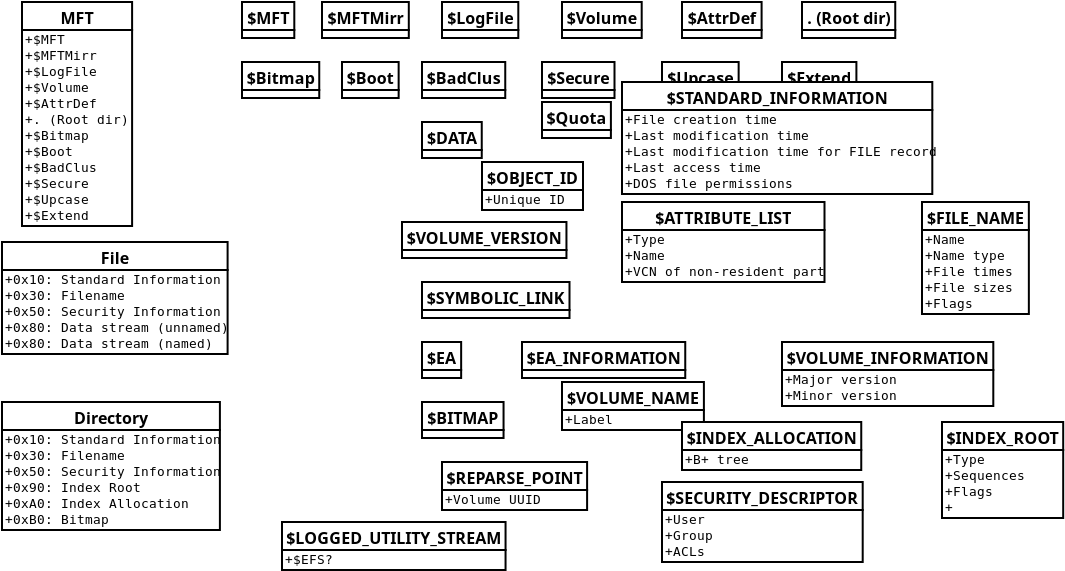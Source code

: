 <?xml version="1.0"?>
<diagram xmlns:dia="http://www.lysator.liu.se/~alla/dia/">
  <diagramdata>
    <attribute name="background">
      <color val="#ffffff"/>
    </attribute>
    <attribute name="paper">
      <composite type="paper">
        <attribute name="name">
          <string>#A4#</string>
        </attribute>
        <attribute name="tmargin">
          <real val="2.82"/>
        </attribute>
        <attribute name="bmargin">
          <real val="2.82"/>
        </attribute>
        <attribute name="lmargin">
          <real val="2.82"/>
        </attribute>
        <attribute name="rmargin">
          <real val="2.82"/>
        </attribute>
        <attribute name="is_portrait">
          <boolean val="true"/>
        </attribute>
        <attribute name="scaling">
          <real val="1"/>
        </attribute>
        <attribute name="fitto">
          <boolean val="false"/>
        </attribute>
      </composite>
    </attribute>
  </diagramdata>
  <layer name="Background" visible="true">
    <object type="UML - Class" version="0" id="O0">
      <attribute name="obj_pos">
        <point val="2,16"/>
      </attribute>
      <attribute name="obj_bb">
        <rectangle val="1.95,15.95;16.424,21.65"/>
      </attribute>
      <attribute name="elem_corner">
        <point val="2,16"/>
      </attribute>
      <attribute name="elem_width">
        <real val="14.374"/>
      </attribute>
      <attribute name="elem_height">
        <real val="5.6"/>
      </attribute>
      <attribute name="name">
        <string>#File#</string>
      </attribute>
      <attribute name="stereotype">
        <string/>
      </attribute>
      <attribute name="abstract">
        <boolean val="false"/>
      </attribute>
      <attribute name="suppress_attributes">
        <boolean val="false"/>
      </attribute>
      <attribute name="suppress_operations">
        <boolean val="false"/>
      </attribute>
      <attribute name="visible_attributes">
        <boolean val="true"/>
      </attribute>
      <attribute name="visible_operations">
        <boolean val="false"/>
      </attribute>
      <attribute name="attributes">
        <composite type="umlattribute">
          <attribute name="name">
            <string>#0x10#</string>
          </attribute>
          <attribute name="type">
            <string>#Standard Information#</string>
          </attribute>
          <attribute name="value">
            <string/>
          </attribute>
          <attribute name="visibility">
            <enum val="0"/>
          </attribute>
          <attribute name="abstract">
            <boolean val="false"/>
          </attribute>
          <attribute name="class_scope">
            <boolean val="false"/>
          </attribute>
        </composite>
        <composite type="umlattribute">
          <attribute name="name">
            <string>#0x30#</string>
          </attribute>
          <attribute name="type">
            <string>#Filename#</string>
          </attribute>
          <attribute name="value">
            <string/>
          </attribute>
          <attribute name="visibility">
            <enum val="0"/>
          </attribute>
          <attribute name="abstract">
            <boolean val="false"/>
          </attribute>
          <attribute name="class_scope">
            <boolean val="false"/>
          </attribute>
        </composite>
        <composite type="umlattribute">
          <attribute name="name">
            <string>#0x50#</string>
          </attribute>
          <attribute name="type">
            <string>#Security Information#</string>
          </attribute>
          <attribute name="value">
            <string/>
          </attribute>
          <attribute name="visibility">
            <enum val="0"/>
          </attribute>
          <attribute name="abstract">
            <boolean val="false"/>
          </attribute>
          <attribute name="class_scope">
            <boolean val="false"/>
          </attribute>
        </composite>
        <composite type="umlattribute">
          <attribute name="name">
            <string>#0x80#</string>
          </attribute>
          <attribute name="type">
            <string>#Data stream (unnamed)#</string>
          </attribute>
          <attribute name="value">
            <string/>
          </attribute>
          <attribute name="visibility">
            <enum val="0"/>
          </attribute>
          <attribute name="abstract">
            <boolean val="false"/>
          </attribute>
          <attribute name="class_scope">
            <boolean val="false"/>
          </attribute>
        </composite>
        <composite type="umlattribute">
          <attribute name="name">
            <string>#0x80#</string>
          </attribute>
          <attribute name="type">
            <string>#Data stream (named)#</string>
          </attribute>
          <attribute name="value">
            <string/>
          </attribute>
          <attribute name="visibility">
            <enum val="0"/>
          </attribute>
          <attribute name="abstract">
            <boolean val="false"/>
          </attribute>
          <attribute name="class_scope">
            <boolean val="false"/>
          </attribute>
        </composite>
      </attribute>
      <attribute name="operations"/>
      <attribute name="template">
        <boolean val="false"/>
      </attribute>
      <attribute name="templates"/>
    </object>
    <object type="UML - Class" version="0" id="O1">
      <attribute name="obj_pos">
        <point val="2,24"/>
      </attribute>
      <attribute name="obj_bb">
        <rectangle val="1.95,23.95;15.94,30.45"/>
      </attribute>
      <attribute name="elem_corner">
        <point val="2,24"/>
      </attribute>
      <attribute name="elem_width">
        <real val="13.89"/>
      </attribute>
      <attribute name="elem_height">
        <real val="6.4"/>
      </attribute>
      <attribute name="name">
        <string>#Directory#</string>
      </attribute>
      <attribute name="stereotype">
        <string/>
      </attribute>
      <attribute name="abstract">
        <boolean val="false"/>
      </attribute>
      <attribute name="suppress_attributes">
        <boolean val="false"/>
      </attribute>
      <attribute name="suppress_operations">
        <boolean val="false"/>
      </attribute>
      <attribute name="visible_attributes">
        <boolean val="true"/>
      </attribute>
      <attribute name="visible_operations">
        <boolean val="false"/>
      </attribute>
      <attribute name="attributes">
        <composite type="umlattribute">
          <attribute name="name">
            <string>#0x10#</string>
          </attribute>
          <attribute name="type">
            <string>#Standard Information#</string>
          </attribute>
          <attribute name="value">
            <string/>
          </attribute>
          <attribute name="visibility">
            <enum val="0"/>
          </attribute>
          <attribute name="abstract">
            <boolean val="false"/>
          </attribute>
          <attribute name="class_scope">
            <boolean val="false"/>
          </attribute>
        </composite>
        <composite type="umlattribute">
          <attribute name="name">
            <string>#0x30#</string>
          </attribute>
          <attribute name="type">
            <string>#Filename#</string>
          </attribute>
          <attribute name="value">
            <string/>
          </attribute>
          <attribute name="visibility">
            <enum val="0"/>
          </attribute>
          <attribute name="abstract">
            <boolean val="false"/>
          </attribute>
          <attribute name="class_scope">
            <boolean val="false"/>
          </attribute>
        </composite>
        <composite type="umlattribute">
          <attribute name="name">
            <string>#0x50#</string>
          </attribute>
          <attribute name="type">
            <string>#Security Information#</string>
          </attribute>
          <attribute name="value">
            <string/>
          </attribute>
          <attribute name="visibility">
            <enum val="0"/>
          </attribute>
          <attribute name="abstract">
            <boolean val="false"/>
          </attribute>
          <attribute name="class_scope">
            <boolean val="false"/>
          </attribute>
        </composite>
        <composite type="umlattribute">
          <attribute name="name">
            <string>#0x90#</string>
          </attribute>
          <attribute name="type">
            <string>#Index Root#</string>
          </attribute>
          <attribute name="value">
            <string/>
          </attribute>
          <attribute name="visibility">
            <enum val="0"/>
          </attribute>
          <attribute name="abstract">
            <boolean val="false"/>
          </attribute>
          <attribute name="class_scope">
            <boolean val="false"/>
          </attribute>
        </composite>
        <composite type="umlattribute">
          <attribute name="name">
            <string>#0xA0#</string>
          </attribute>
          <attribute name="type">
            <string>#Index Allocation#</string>
          </attribute>
          <attribute name="value">
            <string/>
          </attribute>
          <attribute name="visibility">
            <enum val="0"/>
          </attribute>
          <attribute name="abstract">
            <boolean val="false"/>
          </attribute>
          <attribute name="class_scope">
            <boolean val="false"/>
          </attribute>
        </composite>
        <composite type="umlattribute">
          <attribute name="name">
            <string>#0xB0#</string>
          </attribute>
          <attribute name="type">
            <string>#Bitmap#</string>
          </attribute>
          <attribute name="value">
            <string/>
          </attribute>
          <attribute name="visibility">
            <enum val="0"/>
          </attribute>
          <attribute name="abstract">
            <boolean val="false"/>
          </attribute>
          <attribute name="class_scope">
            <boolean val="false"/>
          </attribute>
        </composite>
      </attribute>
      <attribute name="operations"/>
      <attribute name="template">
        <boolean val="false"/>
      </attribute>
      <attribute name="templates"/>
    </object>
    <object type="UML - Class" version="0" id="O2">
      <attribute name="obj_pos">
        <point val="3,4"/>
      </attribute>
      <attribute name="obj_bb">
        <rectangle val="2.95,3.95;11.122,15.25"/>
      </attribute>
      <attribute name="elem_corner">
        <point val="3,4"/>
      </attribute>
      <attribute name="elem_width">
        <real val="8.072"/>
      </attribute>
      <attribute name="elem_height">
        <real val="11.2"/>
      </attribute>
      <attribute name="name">
        <string>#MFT#</string>
      </attribute>
      <attribute name="stereotype">
        <string/>
      </attribute>
      <attribute name="abstract">
        <boolean val="false"/>
      </attribute>
      <attribute name="suppress_attributes">
        <boolean val="false"/>
      </attribute>
      <attribute name="suppress_operations">
        <boolean val="false"/>
      </attribute>
      <attribute name="visible_attributes">
        <boolean val="true"/>
      </attribute>
      <attribute name="visible_operations">
        <boolean val="false"/>
      </attribute>
      <attribute name="attributes">
        <composite type="umlattribute">
          <attribute name="name">
            <string>#$MFT#</string>
          </attribute>
          <attribute name="type">
            <string>##</string>
          </attribute>
          <attribute name="value">
            <string/>
          </attribute>
          <attribute name="visibility">
            <enum val="0"/>
          </attribute>
          <attribute name="abstract">
            <boolean val="false"/>
          </attribute>
          <attribute name="class_scope">
            <boolean val="false"/>
          </attribute>
        </composite>
        <composite type="umlattribute">
          <attribute name="name">
            <string>#$MFTMirr#</string>
          </attribute>
          <attribute name="type">
            <string>##</string>
          </attribute>
          <attribute name="value">
            <string/>
          </attribute>
          <attribute name="visibility">
            <enum val="0"/>
          </attribute>
          <attribute name="abstract">
            <boolean val="false"/>
          </attribute>
          <attribute name="class_scope">
            <boolean val="false"/>
          </attribute>
        </composite>
        <composite type="umlattribute">
          <attribute name="name">
            <string>#$LogFile#</string>
          </attribute>
          <attribute name="type">
            <string>##</string>
          </attribute>
          <attribute name="value">
            <string/>
          </attribute>
          <attribute name="visibility">
            <enum val="0"/>
          </attribute>
          <attribute name="abstract">
            <boolean val="false"/>
          </attribute>
          <attribute name="class_scope">
            <boolean val="false"/>
          </attribute>
        </composite>
        <composite type="umlattribute">
          <attribute name="name">
            <string>#$Volume#</string>
          </attribute>
          <attribute name="type">
            <string>##</string>
          </attribute>
          <attribute name="value">
            <string/>
          </attribute>
          <attribute name="visibility">
            <enum val="0"/>
          </attribute>
          <attribute name="abstract">
            <boolean val="false"/>
          </attribute>
          <attribute name="class_scope">
            <boolean val="false"/>
          </attribute>
        </composite>
        <composite type="umlattribute">
          <attribute name="name">
            <string>#$AttrDef#</string>
          </attribute>
          <attribute name="type">
            <string>##</string>
          </attribute>
          <attribute name="value">
            <string/>
          </attribute>
          <attribute name="visibility">
            <enum val="0"/>
          </attribute>
          <attribute name="abstract">
            <boolean val="false"/>
          </attribute>
          <attribute name="class_scope">
            <boolean val="false"/>
          </attribute>
        </composite>
        <composite type="umlattribute">
          <attribute name="name">
            <string>#. (Root dir)#</string>
          </attribute>
          <attribute name="type">
            <string>##</string>
          </attribute>
          <attribute name="value">
            <string/>
          </attribute>
          <attribute name="visibility">
            <enum val="0"/>
          </attribute>
          <attribute name="abstract">
            <boolean val="false"/>
          </attribute>
          <attribute name="class_scope">
            <boolean val="false"/>
          </attribute>
        </composite>
        <composite type="umlattribute">
          <attribute name="name">
            <string>#$Bitmap#</string>
          </attribute>
          <attribute name="type">
            <string>##</string>
          </attribute>
          <attribute name="value">
            <string/>
          </attribute>
          <attribute name="visibility">
            <enum val="0"/>
          </attribute>
          <attribute name="abstract">
            <boolean val="false"/>
          </attribute>
          <attribute name="class_scope">
            <boolean val="false"/>
          </attribute>
        </composite>
        <composite type="umlattribute">
          <attribute name="name">
            <string>#$Boot#</string>
          </attribute>
          <attribute name="type">
            <string>##</string>
          </attribute>
          <attribute name="value">
            <string/>
          </attribute>
          <attribute name="visibility">
            <enum val="0"/>
          </attribute>
          <attribute name="abstract">
            <boolean val="false"/>
          </attribute>
          <attribute name="class_scope">
            <boolean val="false"/>
          </attribute>
        </composite>
        <composite type="umlattribute">
          <attribute name="name">
            <string>#$BadClus#</string>
          </attribute>
          <attribute name="type">
            <string>##</string>
          </attribute>
          <attribute name="value">
            <string/>
          </attribute>
          <attribute name="visibility">
            <enum val="0"/>
          </attribute>
          <attribute name="abstract">
            <boolean val="false"/>
          </attribute>
          <attribute name="class_scope">
            <boolean val="false"/>
          </attribute>
        </composite>
        <composite type="umlattribute">
          <attribute name="name">
            <string>#$Secure#</string>
          </attribute>
          <attribute name="type">
            <string>##</string>
          </attribute>
          <attribute name="value">
            <string/>
          </attribute>
          <attribute name="visibility">
            <enum val="0"/>
          </attribute>
          <attribute name="abstract">
            <boolean val="false"/>
          </attribute>
          <attribute name="class_scope">
            <boolean val="false"/>
          </attribute>
        </composite>
        <composite type="umlattribute">
          <attribute name="name">
            <string>#$Upcase#</string>
          </attribute>
          <attribute name="type">
            <string>##</string>
          </attribute>
          <attribute name="value">
            <string/>
          </attribute>
          <attribute name="visibility">
            <enum val="0"/>
          </attribute>
          <attribute name="abstract">
            <boolean val="false"/>
          </attribute>
          <attribute name="class_scope">
            <boolean val="false"/>
          </attribute>
        </composite>
        <composite type="umlattribute">
          <attribute name="name">
            <string>#$Extend#</string>
          </attribute>
          <attribute name="type">
            <string>##</string>
          </attribute>
          <attribute name="value">
            <string/>
          </attribute>
          <attribute name="visibility">
            <enum val="0"/>
          </attribute>
          <attribute name="abstract">
            <boolean val="false"/>
          </attribute>
          <attribute name="class_scope">
            <boolean val="false"/>
          </attribute>
        </composite>
      </attribute>
      <attribute name="operations"/>
      <attribute name="template">
        <boolean val="false"/>
      </attribute>
      <attribute name="templates"/>
    </object>
    <object type="UML - Class" version="0" id="O3">
      <attribute name="obj_pos">
        <point val="14,4"/>
      </attribute>
      <attribute name="obj_bb">
        <rectangle val="13.95,3.95;17.516,5.85"/>
      </attribute>
      <attribute name="elem_corner">
        <point val="14,4"/>
      </attribute>
      <attribute name="elem_width">
        <real val="3.466"/>
      </attribute>
      <attribute name="elem_height">
        <real val="1.8"/>
      </attribute>
      <attribute name="name">
        <string>#$MFT#</string>
      </attribute>
      <attribute name="stereotype">
        <string/>
      </attribute>
      <attribute name="abstract">
        <boolean val="false"/>
      </attribute>
      <attribute name="suppress_attributes">
        <boolean val="false"/>
      </attribute>
      <attribute name="suppress_operations">
        <boolean val="false"/>
      </attribute>
      <attribute name="visible_attributes">
        <boolean val="true"/>
      </attribute>
      <attribute name="visible_operations">
        <boolean val="false"/>
      </attribute>
      <attribute name="attributes"/>
      <attribute name="operations"/>
      <attribute name="template">
        <boolean val="false"/>
      </attribute>
      <attribute name="templates"/>
    </object>
    <object type="UML - Class" version="0" id="O4">
      <attribute name="obj_pos">
        <point val="18,4"/>
      </attribute>
      <attribute name="obj_bb">
        <rectangle val="17.95,3.95;23.536,5.85"/>
      </attribute>
      <attribute name="elem_corner">
        <point val="18,4"/>
      </attribute>
      <attribute name="elem_width">
        <real val="5.486"/>
      </attribute>
      <attribute name="elem_height">
        <real val="1.8"/>
      </attribute>
      <attribute name="name">
        <string>#$MFTMirr#</string>
      </attribute>
      <attribute name="stereotype">
        <string/>
      </attribute>
      <attribute name="abstract">
        <boolean val="false"/>
      </attribute>
      <attribute name="suppress_attributes">
        <boolean val="false"/>
      </attribute>
      <attribute name="suppress_operations">
        <boolean val="false"/>
      </attribute>
      <attribute name="visible_attributes">
        <boolean val="true"/>
      </attribute>
      <attribute name="visible_operations">
        <boolean val="false"/>
      </attribute>
      <attribute name="attributes"/>
      <attribute name="operations"/>
      <attribute name="template">
        <boolean val="false"/>
      </attribute>
      <attribute name="templates"/>
    </object>
    <object type="UML - Class" version="0" id="O5">
      <attribute name="obj_pos">
        <point val="24,4"/>
      </attribute>
      <attribute name="obj_bb">
        <rectangle val="23.95,3.95;28.89,5.85"/>
      </attribute>
      <attribute name="elem_corner">
        <point val="24,4"/>
      </attribute>
      <attribute name="elem_width">
        <real val="4.84"/>
      </attribute>
      <attribute name="elem_height">
        <real val="1.8"/>
      </attribute>
      <attribute name="name">
        <string>#$LogFile#</string>
      </attribute>
      <attribute name="stereotype">
        <string/>
      </attribute>
      <attribute name="abstract">
        <boolean val="false"/>
      </attribute>
      <attribute name="suppress_attributes">
        <boolean val="false"/>
      </attribute>
      <attribute name="suppress_operations">
        <boolean val="false"/>
      </attribute>
      <attribute name="visible_attributes">
        <boolean val="true"/>
      </attribute>
      <attribute name="visible_operations">
        <boolean val="false"/>
      </attribute>
      <attribute name="attributes"/>
      <attribute name="operations"/>
      <attribute name="template">
        <boolean val="false"/>
      </attribute>
      <attribute name="templates"/>
    </object>
    <object type="UML - Class" version="0" id="O6">
      <attribute name="obj_pos">
        <point val="36,4"/>
      </attribute>
      <attribute name="obj_bb">
        <rectangle val="35.95,3.95;40.93,5.85"/>
      </attribute>
      <attribute name="elem_corner">
        <point val="36,4"/>
      </attribute>
      <attribute name="elem_width">
        <real val="4.88"/>
      </attribute>
      <attribute name="elem_height">
        <real val="1.8"/>
      </attribute>
      <attribute name="name">
        <string>#$AttrDef#</string>
      </attribute>
      <attribute name="stereotype">
        <string/>
      </attribute>
      <attribute name="abstract">
        <boolean val="false"/>
      </attribute>
      <attribute name="suppress_attributes">
        <boolean val="false"/>
      </attribute>
      <attribute name="suppress_operations">
        <boolean val="false"/>
      </attribute>
      <attribute name="visible_attributes">
        <boolean val="true"/>
      </attribute>
      <attribute name="visible_operations">
        <boolean val="false"/>
      </attribute>
      <attribute name="attributes"/>
      <attribute name="operations"/>
      <attribute name="template">
        <boolean val="false"/>
      </attribute>
      <attribute name="templates"/>
    </object>
    <object type="UML - Class" version="0" id="O7">
      <attribute name="obj_pos">
        <point val="42,4"/>
      </attribute>
      <attribute name="obj_bb">
        <rectangle val="41.95,3.95;47.738,5.85"/>
      </attribute>
      <attribute name="elem_corner">
        <point val="42,4"/>
      </attribute>
      <attribute name="elem_width">
        <real val="5.688"/>
      </attribute>
      <attribute name="elem_height">
        <real val="1.8"/>
      </attribute>
      <attribute name="name">
        <string>#. (Root dir)#</string>
      </attribute>
      <attribute name="stereotype">
        <string/>
      </attribute>
      <attribute name="abstract">
        <boolean val="false"/>
      </attribute>
      <attribute name="suppress_attributes">
        <boolean val="false"/>
      </attribute>
      <attribute name="suppress_operations">
        <boolean val="false"/>
      </attribute>
      <attribute name="visible_attributes">
        <boolean val="true"/>
      </attribute>
      <attribute name="visible_operations">
        <boolean val="false"/>
      </attribute>
      <attribute name="attributes"/>
      <attribute name="operations"/>
      <attribute name="template">
        <boolean val="false"/>
      </attribute>
      <attribute name="templates"/>
    </object>
    <object type="UML - Class" version="0" id="O8">
      <attribute name="obj_pos">
        <point val="14,7"/>
      </attribute>
      <attribute name="obj_bb">
        <rectangle val="13.95,6.95;18.769,8.85"/>
      </attribute>
      <attribute name="elem_corner">
        <point val="14,7"/>
      </attribute>
      <attribute name="elem_width">
        <real val="4.719"/>
      </attribute>
      <attribute name="elem_height">
        <real val="1.8"/>
      </attribute>
      <attribute name="name">
        <string>#$Bitmap#</string>
      </attribute>
      <attribute name="stereotype">
        <string/>
      </attribute>
      <attribute name="abstract">
        <boolean val="false"/>
      </attribute>
      <attribute name="suppress_attributes">
        <boolean val="false"/>
      </attribute>
      <attribute name="suppress_operations">
        <boolean val="false"/>
      </attribute>
      <attribute name="visible_attributes">
        <boolean val="true"/>
      </attribute>
      <attribute name="visible_operations">
        <boolean val="false"/>
      </attribute>
      <attribute name="attributes"/>
      <attribute name="operations"/>
      <attribute name="template">
        <boolean val="false"/>
      </attribute>
      <attribute name="templates"/>
    </object>
    <object type="UML - Class" version="0" id="O9">
      <attribute name="obj_pos">
        <point val="19,7"/>
      </attribute>
      <attribute name="obj_bb">
        <rectangle val="18.95,6.95;22.597,8.85"/>
      </attribute>
      <attribute name="elem_corner">
        <point val="19,7"/>
      </attribute>
      <attribute name="elem_width">
        <real val="3.547"/>
      </attribute>
      <attribute name="elem_height">
        <real val="1.8"/>
      </attribute>
      <attribute name="name">
        <string>#$Boot#</string>
      </attribute>
      <attribute name="stereotype">
        <string/>
      </attribute>
      <attribute name="abstract">
        <boolean val="false"/>
      </attribute>
      <attribute name="suppress_attributes">
        <boolean val="false"/>
      </attribute>
      <attribute name="suppress_operations">
        <boolean val="false"/>
      </attribute>
      <attribute name="visible_attributes">
        <boolean val="true"/>
      </attribute>
      <attribute name="visible_operations">
        <boolean val="false"/>
      </attribute>
      <attribute name="attributes"/>
      <attribute name="operations"/>
      <attribute name="template">
        <boolean val="false"/>
      </attribute>
      <attribute name="templates"/>
    </object>
    <object type="UML - Class" version="0" id="O10">
      <attribute name="obj_pos">
        <point val="23,7"/>
      </attribute>
      <attribute name="obj_bb">
        <rectangle val="22.95,6.95;28.415,8.85"/>
      </attribute>
      <attribute name="elem_corner">
        <point val="23,7"/>
      </attribute>
      <attribute name="elem_width">
        <real val="5.365"/>
      </attribute>
      <attribute name="elem_height">
        <real val="1.8"/>
      </attribute>
      <attribute name="name">
        <string>#$BadClus#</string>
      </attribute>
      <attribute name="stereotype">
        <string/>
      </attribute>
      <attribute name="abstract">
        <boolean val="false"/>
      </attribute>
      <attribute name="suppress_attributes">
        <boolean val="false"/>
      </attribute>
      <attribute name="suppress_operations">
        <boolean val="false"/>
      </attribute>
      <attribute name="visible_attributes">
        <boolean val="true"/>
      </attribute>
      <attribute name="visible_operations">
        <boolean val="false"/>
      </attribute>
      <attribute name="attributes"/>
      <attribute name="operations"/>
      <attribute name="template">
        <boolean val="false"/>
      </attribute>
      <attribute name="templates"/>
    </object>
    <object type="UML - Class" version="0" id="O11">
      <attribute name="obj_pos">
        <point val="29,7"/>
      </attribute>
      <attribute name="obj_bb">
        <rectangle val="28.95,6.95;33.728,8.85"/>
      </attribute>
      <attribute name="elem_corner">
        <point val="29,7"/>
      </attribute>
      <attribute name="elem_width">
        <real val="4.678"/>
      </attribute>
      <attribute name="elem_height">
        <real val="1.8"/>
      </attribute>
      <attribute name="name">
        <string>#$Secure#</string>
      </attribute>
      <attribute name="stereotype">
        <string/>
      </attribute>
      <attribute name="abstract">
        <boolean val="false"/>
      </attribute>
      <attribute name="suppress_attributes">
        <boolean val="false"/>
      </attribute>
      <attribute name="suppress_operations">
        <boolean val="false"/>
      </attribute>
      <attribute name="visible_attributes">
        <boolean val="true"/>
      </attribute>
      <attribute name="visible_operations">
        <boolean val="false"/>
      </attribute>
      <attribute name="attributes"/>
      <attribute name="operations"/>
      <attribute name="template">
        <boolean val="false"/>
      </attribute>
      <attribute name="templates"/>
    </object>
    <object type="UML - Class" version="0" id="O12">
      <attribute name="obj_pos">
        <point val="35,7"/>
      </attribute>
      <attribute name="obj_bb">
        <rectangle val="34.95,6.95;39.93,8.85"/>
      </attribute>
      <attribute name="elem_corner">
        <point val="35,7"/>
      </attribute>
      <attribute name="elem_width">
        <real val="4.88"/>
      </attribute>
      <attribute name="elem_height">
        <real val="1.8"/>
      </attribute>
      <attribute name="name">
        <string>#$Upcase#</string>
      </attribute>
      <attribute name="stereotype">
        <string/>
      </attribute>
      <attribute name="abstract">
        <boolean val="false"/>
      </attribute>
      <attribute name="suppress_attributes">
        <boolean val="false"/>
      </attribute>
      <attribute name="suppress_operations">
        <boolean val="false"/>
      </attribute>
      <attribute name="visible_attributes">
        <boolean val="true"/>
      </attribute>
      <attribute name="visible_operations">
        <boolean val="false"/>
      </attribute>
      <attribute name="attributes"/>
      <attribute name="operations"/>
      <attribute name="template">
        <boolean val="false"/>
      </attribute>
      <attribute name="templates"/>
    </object>
    <object type="UML - Class" version="0" id="O13">
      <attribute name="obj_pos">
        <point val="41,7"/>
      </attribute>
      <attribute name="obj_bb">
        <rectangle val="40.95,6.95;45.688,8.85"/>
      </attribute>
      <attribute name="elem_corner">
        <point val="41,7"/>
      </attribute>
      <attribute name="elem_width">
        <real val="4.638"/>
      </attribute>
      <attribute name="elem_height">
        <real val="1.8"/>
      </attribute>
      <attribute name="name">
        <string>#$Extend#</string>
      </attribute>
      <attribute name="stereotype">
        <string/>
      </attribute>
      <attribute name="abstract">
        <boolean val="false"/>
      </attribute>
      <attribute name="suppress_attributes">
        <boolean val="false"/>
      </attribute>
      <attribute name="suppress_operations">
        <boolean val="false"/>
      </attribute>
      <attribute name="visible_attributes">
        <boolean val="true"/>
      </attribute>
      <attribute name="visible_operations">
        <boolean val="false"/>
      </attribute>
      <attribute name="attributes"/>
      <attribute name="operations"/>
      <attribute name="template">
        <boolean val="false"/>
      </attribute>
      <attribute name="templates"/>
    </object>
    <object type="UML - Class" version="0" id="O14">
      <attribute name="obj_pos">
        <point val="30,4"/>
      </attribute>
      <attribute name="obj_bb">
        <rectangle val="29.95,3.95;34.971,5.85"/>
      </attribute>
      <attribute name="elem_corner">
        <point val="30,4"/>
      </attribute>
      <attribute name="elem_width">
        <real val="4.921"/>
      </attribute>
      <attribute name="elem_height">
        <real val="1.8"/>
      </attribute>
      <attribute name="name">
        <string>#$Volume#</string>
      </attribute>
      <attribute name="stereotype">
        <string/>
      </attribute>
      <attribute name="abstract">
        <boolean val="false"/>
      </attribute>
      <attribute name="suppress_attributes">
        <boolean val="false"/>
      </attribute>
      <attribute name="suppress_operations">
        <boolean val="false"/>
      </attribute>
      <attribute name="visible_attributes">
        <boolean val="true"/>
      </attribute>
      <attribute name="visible_operations">
        <boolean val="false"/>
      </attribute>
      <attribute name="attributes"/>
      <attribute name="operations"/>
      <attribute name="template">
        <boolean val="false"/>
      </attribute>
      <attribute name="templates"/>
    </object>
    <object type="UML - Class" version="0" id="O15">
      <attribute name="obj_pos">
        <point val="29,9"/>
      </attribute>
      <attribute name="obj_bb">
        <rectangle val="28.95,8.95;33.244,10.85"/>
      </attribute>
      <attribute name="elem_corner">
        <point val="29,9"/>
      </attribute>
      <attribute name="elem_width">
        <real val="4.194"/>
      </attribute>
      <attribute name="elem_height">
        <real val="1.8"/>
      </attribute>
      <attribute name="name">
        <string>#$Quota#</string>
      </attribute>
      <attribute name="stereotype">
        <string/>
      </attribute>
      <attribute name="abstract">
        <boolean val="false"/>
      </attribute>
      <attribute name="suppress_attributes">
        <boolean val="false"/>
      </attribute>
      <attribute name="suppress_operations">
        <boolean val="false"/>
      </attribute>
      <attribute name="visible_attributes">
        <boolean val="true"/>
      </attribute>
      <attribute name="visible_operations">
        <boolean val="false"/>
      </attribute>
      <attribute name="attributes"/>
      <attribute name="operations"/>
      <attribute name="template">
        <boolean val="false"/>
      </attribute>
      <attribute name="templates"/>
    </object>
    <object type="UML - Class" version="0" id="O16">
      <attribute name="obj_pos">
        <point val="35,28"/>
      </attribute>
      <attribute name="obj_bb">
        <rectangle val="34.95,27.95;48.576,32.05"/>
      </attribute>
      <attribute name="elem_corner">
        <point val="35,28"/>
      </attribute>
      <attribute name="elem_width">
        <real val="13.526"/>
      </attribute>
      <attribute name="elem_height">
        <real val="4"/>
      </attribute>
      <attribute name="name">
        <string>#$SECURITY_DESCRIPTOR#</string>
      </attribute>
      <attribute name="stereotype">
        <string/>
      </attribute>
      <attribute name="abstract">
        <boolean val="false"/>
      </attribute>
      <attribute name="suppress_attributes">
        <boolean val="false"/>
      </attribute>
      <attribute name="suppress_operations">
        <boolean val="false"/>
      </attribute>
      <attribute name="visible_attributes">
        <boolean val="true"/>
      </attribute>
      <attribute name="visible_operations">
        <boolean val="false"/>
      </attribute>
      <attribute name="attributes">
        <composite type="umlattribute">
          <attribute name="name">
            <string>#User#</string>
          </attribute>
          <attribute name="type">
            <string>##</string>
          </attribute>
          <attribute name="value">
            <string/>
          </attribute>
          <attribute name="visibility">
            <enum val="0"/>
          </attribute>
          <attribute name="abstract">
            <boolean val="false"/>
          </attribute>
          <attribute name="class_scope">
            <boolean val="false"/>
          </attribute>
        </composite>
        <composite type="umlattribute">
          <attribute name="name">
            <string>#Group#</string>
          </attribute>
          <attribute name="type">
            <string>##</string>
          </attribute>
          <attribute name="value">
            <string/>
          </attribute>
          <attribute name="visibility">
            <enum val="0"/>
          </attribute>
          <attribute name="abstract">
            <boolean val="false"/>
          </attribute>
          <attribute name="class_scope">
            <boolean val="false"/>
          </attribute>
        </composite>
        <composite type="umlattribute">
          <attribute name="name">
            <string>#ACLs#</string>
          </attribute>
          <attribute name="type">
            <string>##</string>
          </attribute>
          <attribute name="value">
            <string/>
          </attribute>
          <attribute name="visibility">
            <enum val="0"/>
          </attribute>
          <attribute name="abstract">
            <boolean val="false"/>
          </attribute>
          <attribute name="class_scope">
            <boolean val="false"/>
          </attribute>
        </composite>
      </attribute>
      <attribute name="operations"/>
      <attribute name="template">
        <boolean val="false"/>
      </attribute>
      <attribute name="templates"/>
    </object>
    <object type="UML - Class" version="0" id="O17">
      <attribute name="obj_pos">
        <point val="33,8"/>
      </attribute>
      <attribute name="obj_bb">
        <rectangle val="32.95,7.95;53.727,13.65"/>
      </attribute>
      <attribute name="elem_corner">
        <point val="33,8"/>
      </attribute>
      <attribute name="elem_width">
        <real val="20.677"/>
      </attribute>
      <attribute name="elem_height">
        <real val="5.6"/>
      </attribute>
      <attribute name="name">
        <string>#$STANDARD_INFORMATION#</string>
      </attribute>
      <attribute name="stereotype">
        <string/>
      </attribute>
      <attribute name="abstract">
        <boolean val="false"/>
      </attribute>
      <attribute name="suppress_attributes">
        <boolean val="false"/>
      </attribute>
      <attribute name="suppress_operations">
        <boolean val="false"/>
      </attribute>
      <attribute name="visible_attributes">
        <boolean val="true"/>
      </attribute>
      <attribute name="visible_operations">
        <boolean val="false"/>
      </attribute>
      <attribute name="attributes">
        <composite type="umlattribute">
          <attribute name="name">
            <string>#File creation time#</string>
          </attribute>
          <attribute name="type">
            <string>##</string>
          </attribute>
          <attribute name="value">
            <string/>
          </attribute>
          <attribute name="visibility">
            <enum val="0"/>
          </attribute>
          <attribute name="abstract">
            <boolean val="false"/>
          </attribute>
          <attribute name="class_scope">
            <boolean val="false"/>
          </attribute>
        </composite>
        <composite type="umlattribute">
          <attribute name="name">
            <string>#Last modification time#</string>
          </attribute>
          <attribute name="type">
            <string>##</string>
          </attribute>
          <attribute name="value">
            <string/>
          </attribute>
          <attribute name="visibility">
            <enum val="0"/>
          </attribute>
          <attribute name="abstract">
            <boolean val="false"/>
          </attribute>
          <attribute name="class_scope">
            <boolean val="false"/>
          </attribute>
        </composite>
        <composite type="umlattribute">
          <attribute name="name">
            <string>#Last modification time for FILE record#</string>
          </attribute>
          <attribute name="type">
            <string>##</string>
          </attribute>
          <attribute name="value">
            <string/>
          </attribute>
          <attribute name="visibility">
            <enum val="0"/>
          </attribute>
          <attribute name="abstract">
            <boolean val="false"/>
          </attribute>
          <attribute name="class_scope">
            <boolean val="false"/>
          </attribute>
        </composite>
        <composite type="umlattribute">
          <attribute name="name">
            <string>#Last access time#</string>
          </attribute>
          <attribute name="type">
            <string>##</string>
          </attribute>
          <attribute name="value">
            <string/>
          </attribute>
          <attribute name="visibility">
            <enum val="0"/>
          </attribute>
          <attribute name="abstract">
            <boolean val="false"/>
          </attribute>
          <attribute name="class_scope">
            <boolean val="false"/>
          </attribute>
        </composite>
        <composite type="umlattribute">
          <attribute name="name">
            <string>#DOS file permissions#</string>
          </attribute>
          <attribute name="type">
            <string>##</string>
          </attribute>
          <attribute name="value">
            <string/>
          </attribute>
          <attribute name="visibility">
            <enum val="0"/>
          </attribute>
          <attribute name="abstract">
            <boolean val="false"/>
          </attribute>
          <attribute name="class_scope">
            <boolean val="false"/>
          </attribute>
        </composite>
      </attribute>
      <attribute name="operations"/>
      <attribute name="template">
        <boolean val="false"/>
      </attribute>
      <attribute name="templates"/>
    </object>
    <object type="UML - Class" version="0" id="O18">
      <attribute name="obj_pos">
        <point val="33,14"/>
      </attribute>
      <attribute name="obj_bb">
        <rectangle val="32.95,13.95;46.94,18.05"/>
      </attribute>
      <attribute name="elem_corner">
        <point val="33,14"/>
      </attribute>
      <attribute name="elem_width">
        <real val="13.89"/>
      </attribute>
      <attribute name="elem_height">
        <real val="4"/>
      </attribute>
      <attribute name="name">
        <string>#$ATTRIBUTE_LIST#</string>
      </attribute>
      <attribute name="stereotype">
        <string/>
      </attribute>
      <attribute name="abstract">
        <boolean val="false"/>
      </attribute>
      <attribute name="suppress_attributes">
        <boolean val="false"/>
      </attribute>
      <attribute name="suppress_operations">
        <boolean val="false"/>
      </attribute>
      <attribute name="visible_attributes">
        <boolean val="true"/>
      </attribute>
      <attribute name="visible_operations">
        <boolean val="false"/>
      </attribute>
      <attribute name="attributes">
        <composite type="umlattribute">
          <attribute name="name">
            <string>#Type#</string>
          </attribute>
          <attribute name="type">
            <string>##</string>
          </attribute>
          <attribute name="value">
            <string/>
          </attribute>
          <attribute name="visibility">
            <enum val="0"/>
          </attribute>
          <attribute name="abstract">
            <boolean val="false"/>
          </attribute>
          <attribute name="class_scope">
            <boolean val="false"/>
          </attribute>
        </composite>
        <composite type="umlattribute">
          <attribute name="name">
            <string>#Name#</string>
          </attribute>
          <attribute name="type">
            <string>##</string>
          </attribute>
          <attribute name="value">
            <string/>
          </attribute>
          <attribute name="visibility">
            <enum val="0"/>
          </attribute>
          <attribute name="abstract">
            <boolean val="false"/>
          </attribute>
          <attribute name="class_scope">
            <boolean val="false"/>
          </attribute>
        </composite>
        <composite type="umlattribute">
          <attribute name="name">
            <string>#VCN of non-resident part#</string>
          </attribute>
          <attribute name="type">
            <string>##</string>
          </attribute>
          <attribute name="value">
            <string/>
          </attribute>
          <attribute name="visibility">
            <enum val="0"/>
          </attribute>
          <attribute name="abstract">
            <boolean val="false"/>
          </attribute>
          <attribute name="class_scope">
            <boolean val="false"/>
          </attribute>
        </composite>
      </attribute>
      <attribute name="operations"/>
      <attribute name="template">
        <boolean val="false"/>
      </attribute>
      <attribute name="templates"/>
    </object>
    <object type="UML - Class" version="0" id="O19">
      <attribute name="obj_pos">
        <point val="22,15"/>
      </attribute>
      <attribute name="obj_bb">
        <rectangle val="21.95,14.95;32.95,16.85"/>
      </attribute>
      <attribute name="elem_corner">
        <point val="22,15"/>
      </attribute>
      <attribute name="elem_width">
        <real val="10.9"/>
      </attribute>
      <attribute name="elem_height">
        <real val="1.8"/>
      </attribute>
      <attribute name="name">
        <string>#$VOLUME_VERSION#</string>
      </attribute>
      <attribute name="stereotype">
        <string/>
      </attribute>
      <attribute name="abstract">
        <boolean val="false"/>
      </attribute>
      <attribute name="suppress_attributes">
        <boolean val="false"/>
      </attribute>
      <attribute name="suppress_operations">
        <boolean val="false"/>
      </attribute>
      <attribute name="visible_attributes">
        <boolean val="true"/>
      </attribute>
      <attribute name="visible_operations">
        <boolean val="false"/>
      </attribute>
      <attribute name="attributes"/>
      <attribute name="operations"/>
      <attribute name="template">
        <boolean val="false"/>
      </attribute>
      <attribute name="templates"/>
    </object>
    <object type="UML - Class" version="0" id="O20">
      <attribute name="obj_pos">
        <point val="48,14"/>
      </attribute>
      <attribute name="obj_bb">
        <rectangle val="47.95,13.95;55.152,19.65"/>
      </attribute>
      <attribute name="elem_corner">
        <point val="48,14"/>
      </attribute>
      <attribute name="elem_width">
        <real val="7.102"/>
      </attribute>
      <attribute name="elem_height">
        <real val="5.6"/>
      </attribute>
      <attribute name="name">
        <string>#$FILE_NAME#</string>
      </attribute>
      <attribute name="stereotype">
        <string/>
      </attribute>
      <attribute name="abstract">
        <boolean val="false"/>
      </attribute>
      <attribute name="suppress_attributes">
        <boolean val="false"/>
      </attribute>
      <attribute name="suppress_operations">
        <boolean val="false"/>
      </attribute>
      <attribute name="visible_attributes">
        <boolean val="true"/>
      </attribute>
      <attribute name="visible_operations">
        <boolean val="false"/>
      </attribute>
      <attribute name="attributes">
        <composite type="umlattribute">
          <attribute name="name">
            <string>#Name#</string>
          </attribute>
          <attribute name="type">
            <string>##</string>
          </attribute>
          <attribute name="value">
            <string/>
          </attribute>
          <attribute name="visibility">
            <enum val="0"/>
          </attribute>
          <attribute name="abstract">
            <boolean val="false"/>
          </attribute>
          <attribute name="class_scope">
            <boolean val="false"/>
          </attribute>
        </composite>
        <composite type="umlattribute">
          <attribute name="name">
            <string>#Name type#</string>
          </attribute>
          <attribute name="type">
            <string>##</string>
          </attribute>
          <attribute name="value">
            <string/>
          </attribute>
          <attribute name="visibility">
            <enum val="0"/>
          </attribute>
          <attribute name="abstract">
            <boolean val="false"/>
          </attribute>
          <attribute name="class_scope">
            <boolean val="false"/>
          </attribute>
        </composite>
        <composite type="umlattribute">
          <attribute name="name">
            <string>#File times#</string>
          </attribute>
          <attribute name="type">
            <string>##</string>
          </attribute>
          <attribute name="value">
            <string/>
          </attribute>
          <attribute name="visibility">
            <enum val="0"/>
          </attribute>
          <attribute name="abstract">
            <boolean val="false"/>
          </attribute>
          <attribute name="class_scope">
            <boolean val="false"/>
          </attribute>
        </composite>
        <composite type="umlattribute">
          <attribute name="name">
            <string>#File sizes#</string>
          </attribute>
          <attribute name="type">
            <string>##</string>
          </attribute>
          <attribute name="value">
            <string/>
          </attribute>
          <attribute name="visibility">
            <enum val="0"/>
          </attribute>
          <attribute name="abstract">
            <boolean val="false"/>
          </attribute>
          <attribute name="class_scope">
            <boolean val="false"/>
          </attribute>
        </composite>
        <composite type="umlattribute">
          <attribute name="name">
            <string>#Flags#</string>
          </attribute>
          <attribute name="type">
            <string>##</string>
          </attribute>
          <attribute name="value">
            <string/>
          </attribute>
          <attribute name="visibility">
            <enum val="0"/>
          </attribute>
          <attribute name="abstract">
            <boolean val="false"/>
          </attribute>
          <attribute name="class_scope">
            <boolean val="false"/>
          </attribute>
        </composite>
      </attribute>
      <attribute name="operations"/>
      <attribute name="template">
        <boolean val="false"/>
      </attribute>
      <attribute name="templates"/>
    </object>
    <object type="UML - Class" version="0" id="O21">
      <attribute name="obj_pos">
        <point val="30,23"/>
      </attribute>
      <attribute name="obj_bb">
        <rectangle val="29.95,22.95;39.455,25.45"/>
      </attribute>
      <attribute name="elem_corner">
        <point val="30,23"/>
      </attribute>
      <attribute name="elem_width">
        <real val="9.405"/>
      </attribute>
      <attribute name="elem_height">
        <real val="2.4"/>
      </attribute>
      <attribute name="name">
        <string>#$VOLUME_NAME#</string>
      </attribute>
      <attribute name="stereotype">
        <string/>
      </attribute>
      <attribute name="abstract">
        <boolean val="false"/>
      </attribute>
      <attribute name="suppress_attributes">
        <boolean val="false"/>
      </attribute>
      <attribute name="suppress_operations">
        <boolean val="false"/>
      </attribute>
      <attribute name="visible_attributes">
        <boolean val="true"/>
      </attribute>
      <attribute name="visible_operations">
        <boolean val="false"/>
      </attribute>
      <attribute name="attributes">
        <composite type="umlattribute">
          <attribute name="name">
            <string>#Label#</string>
          </attribute>
          <attribute name="type">
            <string>##</string>
          </attribute>
          <attribute name="value">
            <string/>
          </attribute>
          <attribute name="visibility">
            <enum val="0"/>
          </attribute>
          <attribute name="abstract">
            <boolean val="false"/>
          </attribute>
          <attribute name="class_scope">
            <boolean val="false"/>
          </attribute>
        </composite>
      </attribute>
      <attribute name="operations"/>
      <attribute name="template">
        <boolean val="false"/>
      </attribute>
      <attribute name="templates"/>
    </object>
    <object type="UML - Class" version="0" id="O22">
      <attribute name="obj_pos">
        <point val="26,12"/>
      </attribute>
      <attribute name="obj_bb">
        <rectangle val="25.95,11.95;33.031,14.45"/>
      </attribute>
      <attribute name="elem_corner">
        <point val="26,12"/>
      </attribute>
      <attribute name="elem_width">
        <real val="6.981"/>
      </attribute>
      <attribute name="elem_height">
        <real val="2.4"/>
      </attribute>
      <attribute name="name">
        <string>#$OBJECT_ID#</string>
      </attribute>
      <attribute name="stereotype">
        <string/>
      </attribute>
      <attribute name="abstract">
        <boolean val="false"/>
      </attribute>
      <attribute name="suppress_attributes">
        <boolean val="false"/>
      </attribute>
      <attribute name="suppress_operations">
        <boolean val="false"/>
      </attribute>
      <attribute name="visible_attributes">
        <boolean val="true"/>
      </attribute>
      <attribute name="visible_operations">
        <boolean val="false"/>
      </attribute>
      <attribute name="attributes">
        <composite type="umlattribute">
          <attribute name="name">
            <string>#Unique ID#</string>
          </attribute>
          <attribute name="type">
            <string>##</string>
          </attribute>
          <attribute name="value">
            <string/>
          </attribute>
          <attribute name="visibility">
            <enum val="0"/>
          </attribute>
          <attribute name="abstract">
            <boolean val="false"/>
          </attribute>
          <attribute name="class_scope">
            <boolean val="false"/>
          </attribute>
        </composite>
      </attribute>
      <attribute name="operations"/>
      <attribute name="template">
        <boolean val="false"/>
      </attribute>
      <attribute name="templates"/>
    </object>
    <object type="UML - Class" version="0" id="O23">
      <attribute name="obj_pos">
        <point val="41,21"/>
      </attribute>
      <attribute name="obj_bb">
        <rectangle val="40.95,20.95;54.576,24.25"/>
      </attribute>
      <attribute name="elem_corner">
        <point val="41,21"/>
      </attribute>
      <attribute name="elem_width">
        <real val="13.526"/>
      </attribute>
      <attribute name="elem_height">
        <real val="3.2"/>
      </attribute>
      <attribute name="name">
        <string>#$VOLUME_INFORMATION#</string>
      </attribute>
      <attribute name="stereotype">
        <string/>
      </attribute>
      <attribute name="abstract">
        <boolean val="false"/>
      </attribute>
      <attribute name="suppress_attributes">
        <boolean val="false"/>
      </attribute>
      <attribute name="suppress_operations">
        <boolean val="false"/>
      </attribute>
      <attribute name="visible_attributes">
        <boolean val="true"/>
      </attribute>
      <attribute name="visible_operations">
        <boolean val="false"/>
      </attribute>
      <attribute name="attributes">
        <composite type="umlattribute">
          <attribute name="name">
            <string>#Major version#</string>
          </attribute>
          <attribute name="type">
            <string>##</string>
          </attribute>
          <attribute name="value">
            <string/>
          </attribute>
          <attribute name="visibility">
            <enum val="0"/>
          </attribute>
          <attribute name="abstract">
            <boolean val="false"/>
          </attribute>
          <attribute name="class_scope">
            <boolean val="false"/>
          </attribute>
        </composite>
        <composite type="umlattribute">
          <attribute name="name">
            <string>#Minor version#</string>
          </attribute>
          <attribute name="type">
            <string>##</string>
          </attribute>
          <attribute name="value">
            <string/>
          </attribute>
          <attribute name="visibility">
            <enum val="0"/>
          </attribute>
          <attribute name="abstract">
            <boolean val="false"/>
          </attribute>
          <attribute name="class_scope">
            <boolean val="false"/>
          </attribute>
        </composite>
      </attribute>
      <attribute name="operations"/>
      <attribute name="template">
        <boolean val="false"/>
      </attribute>
      <attribute name="templates"/>
    </object>
    <object type="UML - Class" version="0" id="O24">
      <attribute name="obj_pos">
        <point val="49,25"/>
      </attribute>
      <attribute name="obj_bb">
        <rectangle val="48.95,24.95;56.96,29.85"/>
      </attribute>
      <attribute name="elem_corner">
        <point val="49,25"/>
      </attribute>
      <attribute name="elem_width">
        <real val="7.91"/>
      </attribute>
      <attribute name="elem_height">
        <real val="4.8"/>
      </attribute>
      <attribute name="name">
        <string>#$INDEX_ROOT#</string>
      </attribute>
      <attribute name="stereotype">
        <string/>
      </attribute>
      <attribute name="abstract">
        <boolean val="false"/>
      </attribute>
      <attribute name="suppress_attributes">
        <boolean val="false"/>
      </attribute>
      <attribute name="suppress_operations">
        <boolean val="false"/>
      </attribute>
      <attribute name="visible_attributes">
        <boolean val="true"/>
      </attribute>
      <attribute name="visible_operations">
        <boolean val="false"/>
      </attribute>
      <attribute name="attributes">
        <composite type="umlattribute">
          <attribute name="name">
            <string>#Type#</string>
          </attribute>
          <attribute name="type">
            <string>##</string>
          </attribute>
          <attribute name="value">
            <string/>
          </attribute>
          <attribute name="visibility">
            <enum val="0"/>
          </attribute>
          <attribute name="abstract">
            <boolean val="false"/>
          </attribute>
          <attribute name="class_scope">
            <boolean val="false"/>
          </attribute>
        </composite>
        <composite type="umlattribute">
          <attribute name="name">
            <string>#Sequences#</string>
          </attribute>
          <attribute name="type">
            <string>##</string>
          </attribute>
          <attribute name="value">
            <string/>
          </attribute>
          <attribute name="visibility">
            <enum val="0"/>
          </attribute>
          <attribute name="abstract">
            <boolean val="false"/>
          </attribute>
          <attribute name="class_scope">
            <boolean val="false"/>
          </attribute>
        </composite>
        <composite type="umlattribute">
          <attribute name="name">
            <string>#Flags#</string>
          </attribute>
          <attribute name="type">
            <string>##</string>
          </attribute>
          <attribute name="value">
            <string/>
          </attribute>
          <attribute name="visibility">
            <enum val="0"/>
          </attribute>
          <attribute name="abstract">
            <boolean val="false"/>
          </attribute>
          <attribute name="class_scope">
            <boolean val="false"/>
          </attribute>
        </composite>
        <composite type="umlattribute">
          <attribute name="name">
            <string>##</string>
          </attribute>
          <attribute name="type">
            <string>##</string>
          </attribute>
          <attribute name="value">
            <string/>
          </attribute>
          <attribute name="visibility">
            <enum val="0"/>
          </attribute>
          <attribute name="abstract">
            <boolean val="false"/>
          </attribute>
          <attribute name="class_scope">
            <boolean val="false"/>
          </attribute>
        </composite>
      </attribute>
      <attribute name="operations"/>
      <attribute name="template">
        <boolean val="false"/>
      </attribute>
      <attribute name="templates"/>
    </object>
    <object type="UML - Class" version="0" id="O25">
      <attribute name="obj_pos">
        <point val="23,10"/>
      </attribute>
      <attribute name="obj_bb">
        <rectangle val="22.95,9.95;27.203,11.85"/>
      </attribute>
      <attribute name="elem_corner">
        <point val="23,10"/>
      </attribute>
      <attribute name="elem_width">
        <real val="4.153"/>
      </attribute>
      <attribute name="elem_height">
        <real val="1.8"/>
      </attribute>
      <attribute name="name">
        <string>#$DATA#</string>
      </attribute>
      <attribute name="stereotype">
        <string/>
      </attribute>
      <attribute name="abstract">
        <boolean val="false"/>
      </attribute>
      <attribute name="suppress_attributes">
        <boolean val="false"/>
      </attribute>
      <attribute name="suppress_operations">
        <boolean val="false"/>
      </attribute>
      <attribute name="visible_attributes">
        <boolean val="true"/>
      </attribute>
      <attribute name="visible_operations">
        <boolean val="false"/>
      </attribute>
      <attribute name="attributes"/>
      <attribute name="operations"/>
      <attribute name="template">
        <boolean val="false"/>
      </attribute>
      <attribute name="templates"/>
    </object>
    <object type="UML - Class" version="0" id="O26">
      <attribute name="obj_pos">
        <point val="36,25"/>
      </attribute>
      <attribute name="obj_bb">
        <rectangle val="35.95,24.95;47.718,27.45"/>
      </attribute>
      <attribute name="elem_corner">
        <point val="36,25"/>
      </attribute>
      <attribute name="elem_width">
        <real val="11.668"/>
      </attribute>
      <attribute name="elem_height">
        <real val="2.4"/>
      </attribute>
      <attribute name="name">
        <string>#$INDEX_ALLOCATION#</string>
      </attribute>
      <attribute name="stereotype">
        <string/>
      </attribute>
      <attribute name="abstract">
        <boolean val="false"/>
      </attribute>
      <attribute name="suppress_attributes">
        <boolean val="false"/>
      </attribute>
      <attribute name="suppress_operations">
        <boolean val="false"/>
      </attribute>
      <attribute name="visible_attributes">
        <boolean val="true"/>
      </attribute>
      <attribute name="visible_operations">
        <boolean val="false"/>
      </attribute>
      <attribute name="attributes">
        <composite type="umlattribute">
          <attribute name="name">
            <string>#B+ tree#</string>
          </attribute>
          <attribute name="type">
            <string>##</string>
          </attribute>
          <attribute name="value">
            <string/>
          </attribute>
          <attribute name="visibility">
            <enum val="0"/>
          </attribute>
          <attribute name="abstract">
            <boolean val="false"/>
          </attribute>
          <attribute name="class_scope">
            <boolean val="false"/>
          </attribute>
        </composite>
      </attribute>
      <attribute name="operations"/>
      <attribute name="template">
        <boolean val="false"/>
      </attribute>
      <attribute name="templates"/>
    </object>
    <object type="UML - Class" version="0" id="O27">
      <attribute name="obj_pos">
        <point val="16,30"/>
      </attribute>
      <attribute name="obj_bb">
        <rectangle val="15.95,29.95;31.192,32.45"/>
      </attribute>
      <attribute name="elem_corner">
        <point val="16,30"/>
      </attribute>
      <attribute name="elem_width">
        <real val="15.142"/>
      </attribute>
      <attribute name="elem_height">
        <real val="2.4"/>
      </attribute>
      <attribute name="name">
        <string>#$LOGGED_UTILITY_STREAM
#</string>
      </attribute>
      <attribute name="stereotype">
        <string/>
      </attribute>
      <attribute name="abstract">
        <boolean val="false"/>
      </attribute>
      <attribute name="suppress_attributes">
        <boolean val="false"/>
      </attribute>
      <attribute name="suppress_operations">
        <boolean val="false"/>
      </attribute>
      <attribute name="visible_attributes">
        <boolean val="true"/>
      </attribute>
      <attribute name="visible_operations">
        <boolean val="false"/>
      </attribute>
      <attribute name="attributes">
        <composite type="umlattribute">
          <attribute name="name">
            <string>#$EFS?#</string>
          </attribute>
          <attribute name="type">
            <string>##</string>
          </attribute>
          <attribute name="value">
            <string/>
          </attribute>
          <attribute name="visibility">
            <enum val="0"/>
          </attribute>
          <attribute name="abstract">
            <boolean val="false"/>
          </attribute>
          <attribute name="class_scope">
            <boolean val="false"/>
          </attribute>
        </composite>
      </attribute>
      <attribute name="operations"/>
      <attribute name="template">
        <boolean val="false"/>
      </attribute>
      <attribute name="templates"/>
    </object>
    <object type="UML - Class" version="0" id="O28">
      <attribute name="obj_pos">
        <point val="23,24"/>
      </attribute>
      <attribute name="obj_bb">
        <rectangle val="22.95,23.95;28.334,25.85"/>
      </attribute>
      <attribute name="elem_corner">
        <point val="23,24"/>
      </attribute>
      <attribute name="elem_width">
        <real val="5.284"/>
      </attribute>
      <attribute name="elem_height">
        <real val="1.8"/>
      </attribute>
      <attribute name="name">
        <string>#$BITMAP#</string>
      </attribute>
      <attribute name="stereotype">
        <string/>
      </attribute>
      <attribute name="abstract">
        <boolean val="false"/>
      </attribute>
      <attribute name="suppress_attributes">
        <boolean val="false"/>
      </attribute>
      <attribute name="suppress_operations">
        <boolean val="false"/>
      </attribute>
      <attribute name="visible_attributes">
        <boolean val="true"/>
      </attribute>
      <attribute name="visible_operations">
        <boolean val="false"/>
      </attribute>
      <attribute name="attributes"/>
      <attribute name="operations"/>
      <attribute name="template">
        <boolean val="false"/>
      </attribute>
      <attribute name="templates"/>
    </object>
    <object type="UML - Class" version="0" id="O29">
      <attribute name="obj_pos">
        <point val="24,27"/>
      </attribute>
      <attribute name="obj_bb">
        <rectangle val="23.95,26.95;33.819,29.45"/>
      </attribute>
      <attribute name="elem_corner">
        <point val="24,27"/>
      </attribute>
      <attribute name="elem_width">
        <real val="9.769"/>
      </attribute>
      <attribute name="elem_height">
        <real val="2.4"/>
      </attribute>
      <attribute name="name">
        <string>#$REPARSE_POINT#</string>
      </attribute>
      <attribute name="stereotype">
        <string/>
      </attribute>
      <attribute name="abstract">
        <boolean val="false"/>
      </attribute>
      <attribute name="suppress_attributes">
        <boolean val="false"/>
      </attribute>
      <attribute name="suppress_operations">
        <boolean val="false"/>
      </attribute>
      <attribute name="visible_attributes">
        <boolean val="true"/>
      </attribute>
      <attribute name="visible_operations">
        <boolean val="false"/>
      </attribute>
      <attribute name="attributes">
        <composite type="umlattribute">
          <attribute name="name">
            <string>#Volume UUID#</string>
          </attribute>
          <attribute name="type">
            <string>##</string>
          </attribute>
          <attribute name="value">
            <string/>
          </attribute>
          <attribute name="visibility">
            <enum val="0"/>
          </attribute>
          <attribute name="abstract">
            <boolean val="false"/>
          </attribute>
          <attribute name="class_scope">
            <boolean val="false"/>
          </attribute>
        </composite>
      </attribute>
      <attribute name="operations"/>
      <attribute name="template">
        <boolean val="false"/>
      </attribute>
      <attribute name="templates"/>
    </object>
    <object type="UML - Class" version="0" id="O30">
      <attribute name="obj_pos">
        <point val="28,21"/>
      </attribute>
      <attribute name="obj_bb">
        <rectangle val="27.95,20.95;38.506,22.85"/>
      </attribute>
      <attribute name="elem_corner">
        <point val="28,21"/>
      </attribute>
      <attribute name="elem_width">
        <real val="10.456"/>
      </attribute>
      <attribute name="elem_height">
        <real val="1.8"/>
      </attribute>
      <attribute name="name">
        <string>#$EA_INFORMATION#</string>
      </attribute>
      <attribute name="stereotype">
        <string/>
      </attribute>
      <attribute name="abstract">
        <boolean val="false"/>
      </attribute>
      <attribute name="suppress_attributes">
        <boolean val="false"/>
      </attribute>
      <attribute name="suppress_operations">
        <boolean val="false"/>
      </attribute>
      <attribute name="visible_attributes">
        <boolean val="true"/>
      </attribute>
      <attribute name="visible_operations">
        <boolean val="false"/>
      </attribute>
      <attribute name="attributes"/>
      <attribute name="operations"/>
      <attribute name="template">
        <boolean val="false"/>
      </attribute>
      <attribute name="templates"/>
    </object>
    <object type="UML - Class" version="0" id="O31">
      <attribute name="obj_pos">
        <point val="23,21"/>
      </attribute>
      <attribute name="obj_bb">
        <rectangle val="22.95,20.95;25.749,22.85"/>
      </attribute>
      <attribute name="elem_corner">
        <point val="23,21"/>
      </attribute>
      <attribute name="elem_width">
        <real val="2.699"/>
      </attribute>
      <attribute name="elem_height">
        <real val="1.8"/>
      </attribute>
      <attribute name="name">
        <string>#$EA#</string>
      </attribute>
      <attribute name="stereotype">
        <string/>
      </attribute>
      <attribute name="abstract">
        <boolean val="false"/>
      </attribute>
      <attribute name="suppress_attributes">
        <boolean val="false"/>
      </attribute>
      <attribute name="suppress_operations">
        <boolean val="false"/>
      </attribute>
      <attribute name="visible_attributes">
        <boolean val="true"/>
      </attribute>
      <attribute name="visible_operations">
        <boolean val="false"/>
      </attribute>
      <attribute name="attributes"/>
      <attribute name="operations"/>
      <attribute name="template">
        <boolean val="false"/>
      </attribute>
      <attribute name="templates"/>
    </object>
    <object type="UML - Class" version="0" id="O32">
      <attribute name="obj_pos">
        <point val="23,18"/>
      </attribute>
      <attribute name="obj_bb">
        <rectangle val="22.95,17.95;32.738,19.85"/>
      </attribute>
      <attribute name="elem_corner">
        <point val="23,18"/>
      </attribute>
      <attribute name="elem_width">
        <real val="9.688"/>
      </attribute>
      <attribute name="elem_height">
        <real val="1.8"/>
      </attribute>
      <attribute name="name">
        <string>#$SYMBOLIC_LINK#</string>
      </attribute>
      <attribute name="stereotype">
        <string/>
      </attribute>
      <attribute name="abstract">
        <boolean val="false"/>
      </attribute>
      <attribute name="suppress_attributes">
        <boolean val="false"/>
      </attribute>
      <attribute name="suppress_operations">
        <boolean val="false"/>
      </attribute>
      <attribute name="visible_attributes">
        <boolean val="true"/>
      </attribute>
      <attribute name="visible_operations">
        <boolean val="false"/>
      </attribute>
      <attribute name="attributes"/>
      <attribute name="operations"/>
      <attribute name="template">
        <boolean val="false"/>
      </attribute>
      <attribute name="templates"/>
    </object>
  </layer>
</diagram>
